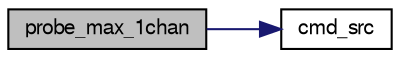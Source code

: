 digraph G
{
  bgcolor="transparent";
  edge [fontname="FreeSans",fontsize="10",labelfontname="FreeSans",labelfontsize="10"];
  node [fontname="FreeSans",fontsize="10",shape=record];
  rankdir=LR;
  Node1 [label="probe_max_1chan",height=0.2,width=0.4,color="black", fillcolor="grey75", style="filled" fontcolor="black"];
  Node1 -> Node2 [color="midnightblue",fontsize="10",style="solid",fontname="FreeSans"];
  Node2 [label="cmd_src",height=0.2,width=0.4,color="black",URL="$DAQcomedi_8h.html#ac83b9b6c470a6d973df7e8a5c90742ad",tooltip="subfunction of"];
}

